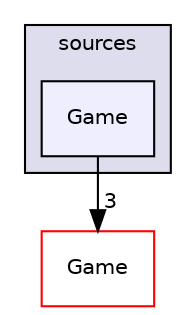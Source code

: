 digraph "Documents/GitHub/B-YEP-400-LYN-4-1-indiestudio-lucas.guichard/Tests/sources/Game" {
  compound=true
  node [ fontsize="10", fontname="Helvetica"];
  edge [ labelfontsize="10", labelfontname="Helvetica"];
  subgraph clusterdir_c253765a97afa6aa0ab0ec2bad914d41 {
    graph [ bgcolor="#ddddee", pencolor="black", label="sources" fontname="Helvetica", fontsize="10", URL="dir_c253765a97afa6aa0ab0ec2bad914d41.html"]
  dir_105d4a16828eb7764bde231d5961041e [shape=box, label="Game", style="filled", fillcolor="#eeeeff", pencolor="black", URL="dir_105d4a16828eb7764bde231d5961041e.html"];
  }
  dir_d0737b511e4d76754616ba34f4af7dff [shape=box label="Game" fillcolor="white" style="filled" color="red" URL="dir_d0737b511e4d76754616ba34f4af7dff.html"];
  dir_105d4a16828eb7764bde231d5961041e->dir_d0737b511e4d76754616ba34f4af7dff [headlabel="3", labeldistance=1.5 headhref="dir_000056_000007.html"];
}
